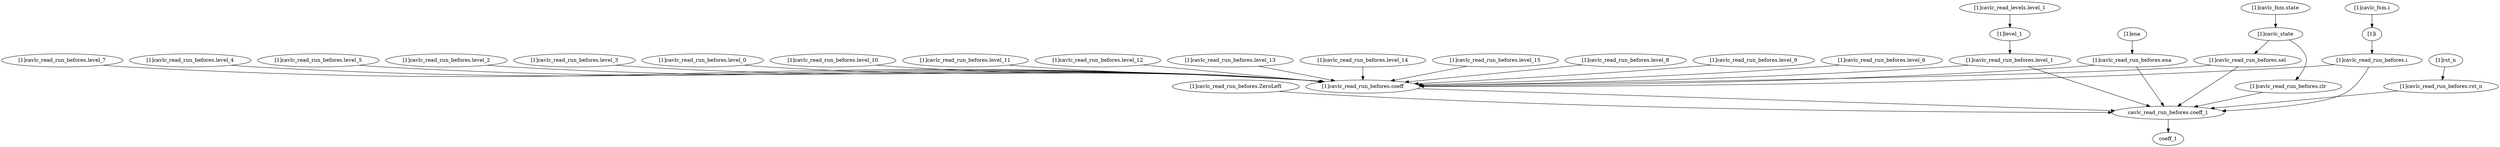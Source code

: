 strict digraph "" {
	"cavlc_read_run_befores.coeff_1"	 [complexity=0,
		importance=0.0105005486848,
		rank=0.0];
	coeff_1	 [complexity=0,
		importance=0.0053038027265,
		rank=0.0];
	"cavlc_read_run_befores.coeff_1" -> coeff_1;
	"[1]cavlc_read_run_befores.ZeroLeft"	 [complexity=5,
		importance=0.0420858608304,
		rank=0.00841717216607];
	"[1]cavlc_read_run_befores.ZeroLeft" -> "cavlc_read_run_befores.coeff_1";
	"[1]cavlc_read_run_befores.level_8"	 [complexity=4,
		importance=0.0387863563632,
		rank=0.0096965890908];
	"[1]cavlc_read_run_befores.coeff"	 [complexity=2,
		importance=0.0338437452025,
		rank=0.0169218726013];
	"[1]cavlc_read_run_befores.level_8" -> "[1]cavlc_read_run_befores.coeff";
	"[1]cavlc_read_run_befores.level_9"	 [complexity=4,
		importance=0.0387863563632,
		rank=0.0096965890908];
	"[1]cavlc_read_run_befores.level_9" -> "[1]cavlc_read_run_befores.coeff";
	"[1]cavlc_read_run_befores.level_6"	 [complexity=4,
		importance=0.0387863563632,
		rank=0.0096965890908];
	"[1]cavlc_read_run_befores.level_6" -> "[1]cavlc_read_run_befores.coeff";
	"[1]cavlc_read_run_befores.level_7"	 [complexity=4,
		importance=0.038783501695,
		rank=0.00969587542375];
	"[1]cavlc_read_run_befores.level_7" -> "[1]cavlc_read_run_befores.coeff";
	"[1]cavlc_read_run_befores.level_4"	 [complexity=4,
		importance=0.038783501695,
		rank=0.00969587542375];
	"[1]cavlc_read_run_befores.level_4" -> "[1]cavlc_read_run_befores.coeff";
	"[1]cavlc_read_run_befores.level_5"	 [complexity=4,
		importance=0.0387863563632,
		rank=0.0096965890908];
	"[1]cavlc_read_run_befores.level_5" -> "[1]cavlc_read_run_befores.coeff";
	"[1]cavlc_read_run_befores.level_2"	 [complexity=4,
		importance=0.0387863563632,
		rank=0.0096965890908];
	"[1]cavlc_read_run_befores.level_2" -> "[1]cavlc_read_run_befores.coeff";
	"[1]cavlc_read_run_befores.level_3"	 [complexity=4,
		importance=0.0387863563632,
		rank=0.0096965890908];
	"[1]cavlc_read_run_befores.level_3" -> "[1]cavlc_read_run_befores.coeff";
	"[1]cavlc_read_run_befores.level_0"	 [complexity=4,
		importance=0.0387660851269,
		rank=0.00969152128173];
	"[1]cavlc_read_run_befores.level_0" -> "[1]cavlc_read_run_befores.coeff";
	"[1]cavlc_read_run_befores.level_1"	 [complexity=4,
		importance=0.0387660851269,
		rank=0.00969152128173];
	"[1]cavlc_read_run_befores.level_1" -> "cavlc_read_run_befores.coeff_1";
	"[1]cavlc_read_run_befores.level_1" -> "[1]cavlc_read_run_befores.coeff";
	"[1]cavlc_read_run_befores.level_10"	 [complexity=4,
		importance=0.038783501695,
		rank=0.00969587542375];
	"[1]cavlc_read_run_befores.level_10" -> "[1]cavlc_read_run_befores.coeff";
	"[1]cavlc_read_run_befores.level_11"	 [complexity=4,
		importance=0.038783501695,
		rank=0.00969587542375];
	"[1]cavlc_read_run_befores.level_11" -> "[1]cavlc_read_run_befores.coeff";
	"[1]cavlc_read_run_befores.level_12"	 [complexity=4,
		importance=0.0387863563632,
		rank=0.0096965890908];
	"[1]cavlc_read_run_befores.level_12" -> "[1]cavlc_read_run_befores.coeff";
	"[1]cavlc_read_run_befores.level_13"	 [complexity=4,
		importance=0.0387863563632,
		rank=0.0096965890908];
	"[1]cavlc_read_run_befores.level_13" -> "[1]cavlc_read_run_befores.coeff";
	"[1]cavlc_read_run_befores.level_14"	 [complexity=4,
		importance=0.0387488614793,
		rank=0.00968721536982];
	"[1]cavlc_read_run_befores.level_14" -> "[1]cavlc_read_run_befores.coeff";
	"[1]cavlc_read_run_befores.level_15"	 [complexity=4,
		importance=0.0387142212636,
		rank=0.00967855531589];
	"[1]cavlc_read_run_befores.level_15" -> "[1]cavlc_read_run_befores.coeff";
	"[1]cavlc_state"	 [complexity=4,
		importance=0.581310744231,
		rank=0.145327686058];
	"[1]cavlc_read_run_befores.sel"	 [complexity=4,
		importance=0.578204551179,
		rank=0.144551137795];
	"[1]cavlc_state" -> "[1]cavlc_read_run_befores.sel";
	"[1]cavlc_read_run_befores.clr"	 [complexity=2,
		importance=0.0343625287907,
		rank=0.0171812643953];
	"[1]cavlc_state" -> "[1]cavlc_read_run_befores.clr";
	"[1]cavlc_read_run_befores.sel" -> "cavlc_read_run_befores.coeff_1";
	"[1]cavlc_read_run_befores.sel" -> "[1]cavlc_read_run_befores.coeff";
	"[1]cavlc_read_run_befores.ena"	 [complexity=4,
		importance=0.57831980455,
		rank=0.144579951138];
	"[1]cavlc_read_run_befores.ena" -> "cavlc_read_run_befores.coeff_1";
	"[1]cavlc_read_run_befores.ena" -> "[1]cavlc_read_run_befores.coeff";
	"[1]ena"	 [complexity=4,
		importance=0.581025379081,
		rank=0.14525634477];
	"[1]ena" -> "[1]cavlc_read_run_befores.ena";
	"[1]rst_n"	 [complexity=1,
		importance=0.0477515457709,
		rank=0.0477515457709];
	"[1]cavlc_read_run_befores.rst_n"	 [complexity=1,
		importance=0.0450459712403,
		rank=0.0450459712403];
	"[1]rst_n" -> "[1]cavlc_read_run_befores.rst_n";
	"[1]cavlc_read_levels.level_1"	 [complexity=4,
		importance=0.0466545154765,
		rank=0.0116636288691];
	"[1]level_1"	 [complexity=4,
		importance=0.0431992934772,
		rank=0.0107998233693];
	"[1]cavlc_read_levels.level_1" -> "[1]level_1";
	"[1]cavlc_read_run_befores.rst_n" -> "cavlc_read_run_befores.coeff_1";
	"[1]level_1" -> "[1]cavlc_read_run_befores.level_1";
	"[1]cavlc_read_run_befores.i"	 [complexity=3,
		importance=0.544982859118,
		rank=0.181660953039];
	"[1]cavlc_read_run_befores.i" -> "cavlc_read_run_befores.coeff_1";
	"[1]cavlc_read_run_befores.i" -> "[1]cavlc_read_run_befores.coeff";
	"[1]cavlc_read_run_befores.clr" -> "cavlc_read_run_befores.coeff_1";
	"[1]cavlc_fsm.state"	 [complexity=4,
		importance=0.603746950745,
		rank=0.150936737686];
	"[1]cavlc_fsm.state" -> "[1]cavlc_state";
	"[1]i"	 [complexity=3,
		importance=0.548092434486,
		rank=0.182697478162];
	"[1]i" -> "[1]cavlc_read_run_befores.i";
	"[1]cavlc_read_run_befores.coeff" -> "cavlc_read_run_befores.coeff_1";
	"[1]cavlc_fsm.i"	 [complexity=3,
		importance=0.561829511698,
		rank=0.187276503899];
	"[1]cavlc_fsm.i" -> "[1]i";
}
